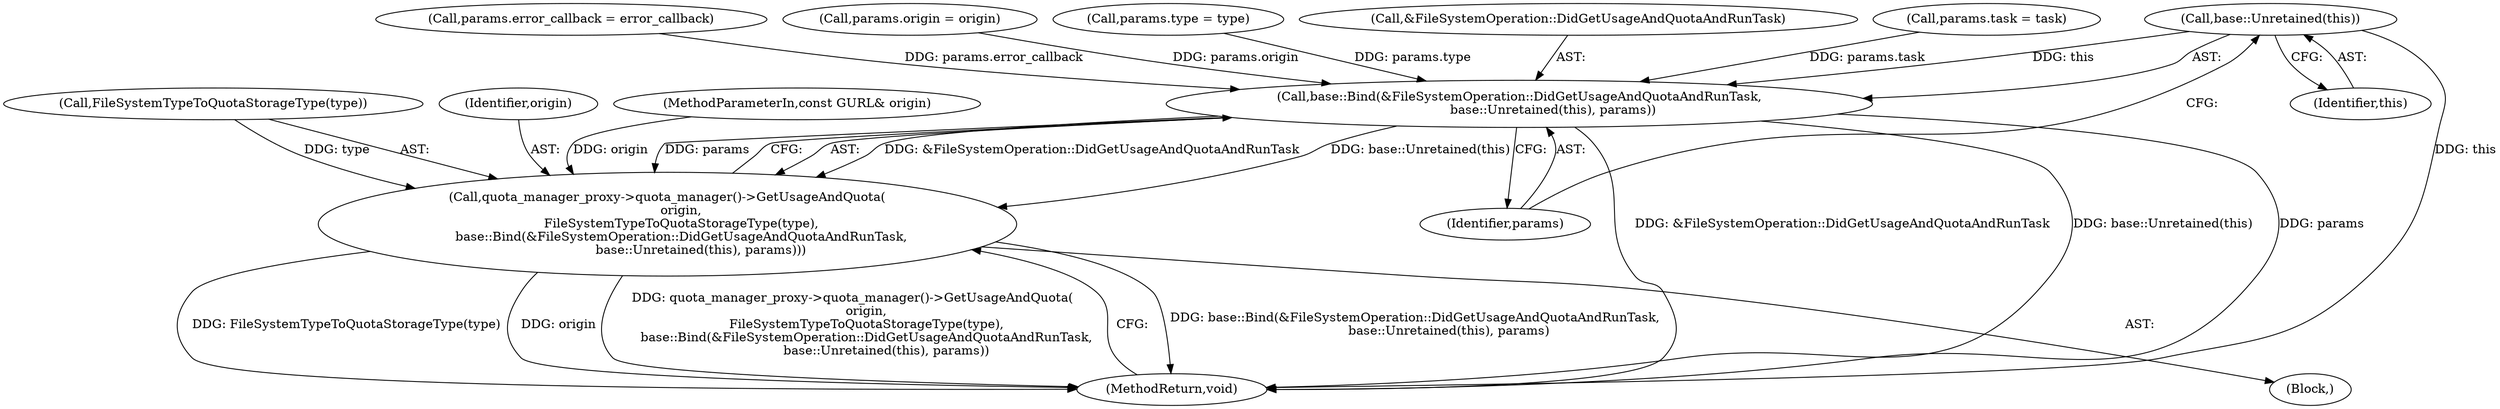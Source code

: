 digraph "1_Chrome_3ea4ba8af75eb37860c15d02af94f272e5bbc235@del" {
"1000154" [label="(Call,base::Unretained(this))"];
"1000151" [label="(Call,base::Bind(&FileSystemOperation::DidGetUsageAndQuotaAndRunTask,\n                 base::Unretained(this), params))"];
"1000147" [label="(Call,quota_manager_proxy->quota_manager()->GetUsageAndQuota(\n       origin,\n       FileSystemTypeToQuotaStorageType(type),\n       base::Bind(&FileSystemOperation::DidGetUsageAndQuotaAndRunTask,\n                 base::Unretained(this), params)))"];
"1000156" [label="(Identifier,params)"];
"1000149" [label="(Call,FileSystemTypeToQuotaStorageType(type))"];
"1000138" [label="(Call,params.error_callback = error_callback)"];
"1000148" [label="(Identifier,origin)"];
"1000123" [label="(Call,params.origin = origin)"];
"1000101" [label="(MethodParameterIn,const GURL& origin)"];
"1000157" [label="(MethodReturn,void)"];
"1000154" [label="(Call,base::Unretained(this))"];
"1000155" [label="(Identifier,this)"];
"1000128" [label="(Call,params.type = type)"];
"1000152" [label="(Call,&FileSystemOperation::DidGetUsageAndQuotaAndRunTask)"];
"1000133" [label="(Call,params.task = task)"];
"1000105" [label="(Block,)"];
"1000151" [label="(Call,base::Bind(&FileSystemOperation::DidGetUsageAndQuotaAndRunTask,\n                 base::Unretained(this), params))"];
"1000147" [label="(Call,quota_manager_proxy->quota_manager()->GetUsageAndQuota(\n       origin,\n       FileSystemTypeToQuotaStorageType(type),\n       base::Bind(&FileSystemOperation::DidGetUsageAndQuotaAndRunTask,\n                 base::Unretained(this), params)))"];
"1000154" -> "1000151"  [label="AST: "];
"1000154" -> "1000155"  [label="CFG: "];
"1000155" -> "1000154"  [label="AST: "];
"1000156" -> "1000154"  [label="CFG: "];
"1000154" -> "1000157"  [label="DDG: this"];
"1000154" -> "1000151"  [label="DDG: this"];
"1000151" -> "1000147"  [label="AST: "];
"1000151" -> "1000156"  [label="CFG: "];
"1000152" -> "1000151"  [label="AST: "];
"1000156" -> "1000151"  [label="AST: "];
"1000147" -> "1000151"  [label="CFG: "];
"1000151" -> "1000157"  [label="DDG: &FileSystemOperation::DidGetUsageAndQuotaAndRunTask"];
"1000151" -> "1000157"  [label="DDG: base::Unretained(this)"];
"1000151" -> "1000157"  [label="DDG: params"];
"1000151" -> "1000147"  [label="DDG: &FileSystemOperation::DidGetUsageAndQuotaAndRunTask"];
"1000151" -> "1000147"  [label="DDG: base::Unretained(this)"];
"1000151" -> "1000147"  [label="DDG: params"];
"1000138" -> "1000151"  [label="DDG: params.error_callback"];
"1000123" -> "1000151"  [label="DDG: params.origin"];
"1000128" -> "1000151"  [label="DDG: params.type"];
"1000133" -> "1000151"  [label="DDG: params.task"];
"1000147" -> "1000105"  [label="AST: "];
"1000148" -> "1000147"  [label="AST: "];
"1000149" -> "1000147"  [label="AST: "];
"1000157" -> "1000147"  [label="CFG: "];
"1000147" -> "1000157"  [label="DDG: base::Bind(&FileSystemOperation::DidGetUsageAndQuotaAndRunTask,\n                 base::Unretained(this), params)"];
"1000147" -> "1000157"  [label="DDG: FileSystemTypeToQuotaStorageType(type)"];
"1000147" -> "1000157"  [label="DDG: origin"];
"1000147" -> "1000157"  [label="DDG: quota_manager_proxy->quota_manager()->GetUsageAndQuota(\n       origin,\n       FileSystemTypeToQuotaStorageType(type),\n       base::Bind(&FileSystemOperation::DidGetUsageAndQuotaAndRunTask,\n                 base::Unretained(this), params))"];
"1000101" -> "1000147"  [label="DDG: origin"];
"1000149" -> "1000147"  [label="DDG: type"];
}
